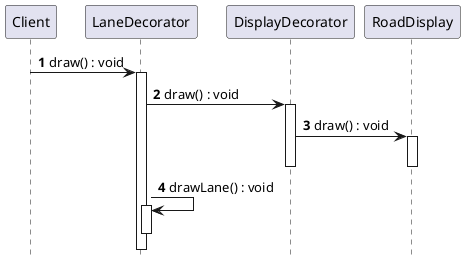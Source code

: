 @startuml

hide footbox
autonumber

participant Client
participant LaneDecorator
participant DisplayDecorator
participant RoadDisplay

Client -> LaneDecorator : draw() : void
activate LaneDecorator
LaneDecorator -> DisplayDecorator : draw() : void
activate DisplayDecorator
DisplayDecorator -> RoadDisplay : draw() : void
activate RoadDisplay
deactivate RoadDisplay
deactivate DisplayDecorator
LaneDecorator -> LaneDecorator : drawLane() : void
activate LaneDecorator
deactivate DisplayDecorator
deactivate LaneDecorator

@enduml